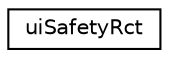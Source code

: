 digraph G
{
  edge [fontname="Helvetica",fontsize="10",labelfontname="Helvetica",labelfontsize="10"];
  node [fontname="Helvetica",fontsize="10",shape=record];
  rankdir=LR;
  Node1 [label="uiSafetyRct",height=0.2,width=0.4,color="black", fillcolor="white", style="filled",URL="$d9/d70/structuiSafetyRct.html"];
}
